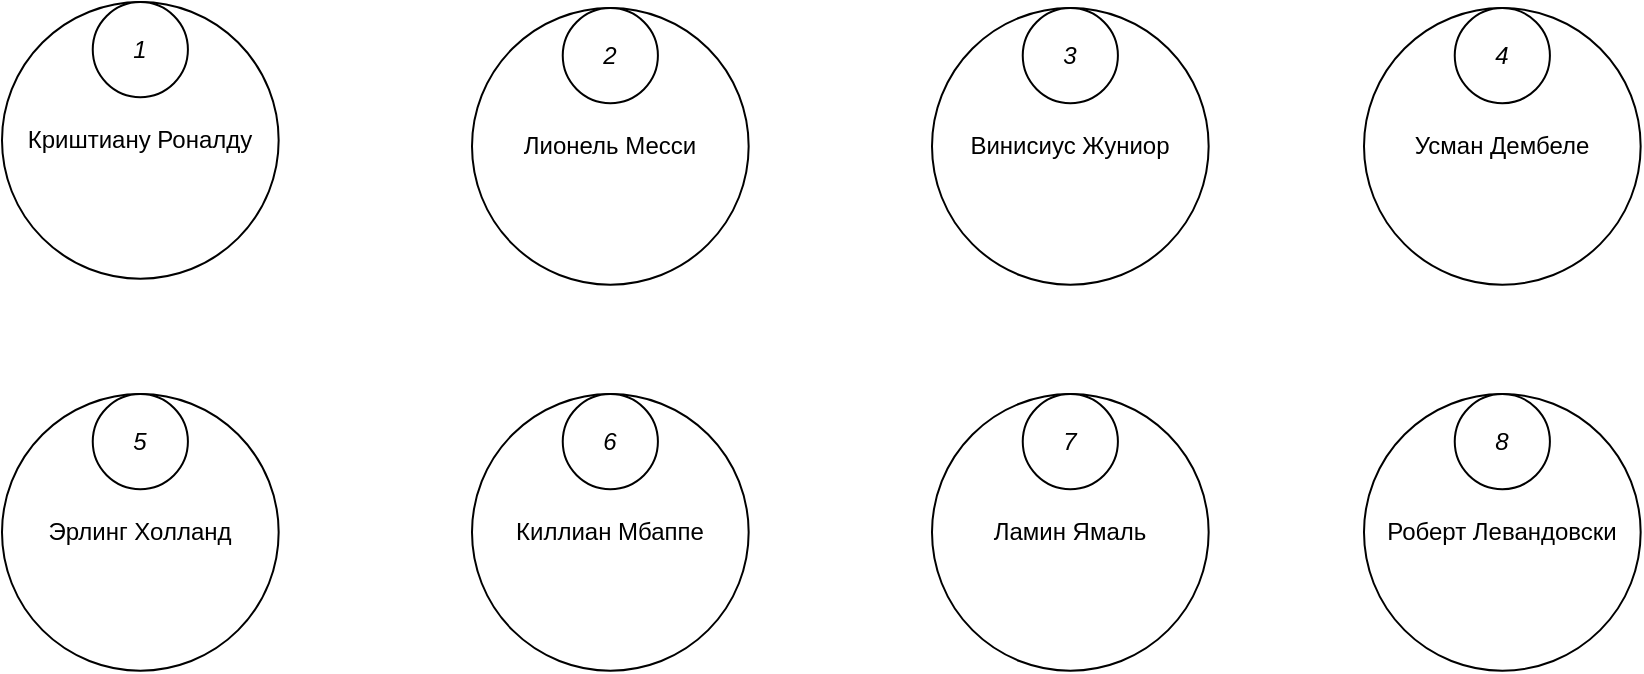 <mxfile version="27.0.3" pages="6">
  <diagram name="Футболисты" id="gBVNqIUHdj5_txFZEine">
    <mxGraphModel dx="3372" dy="1405" grid="0" gridSize="10" guides="1" tooltips="1" connect="1" arrows="1" fold="1" page="1" pageScale="1" pageWidth="1169" pageHeight="827" math="0" shadow="0">
      <root>
        <mxCell id="0" />
        <mxCell id="1" parent="0" />
        <mxCell id="74Hm5QQFJMyxaPRz9uZk-1" value="" style="group" vertex="1" connectable="0" parent="1">
          <mxGeometry x="-2170" y="-594" width="819.333" height="334.333" as="geometry" />
        </mxCell>
        <mxCell id="KvMLKxS_JvmS-SimWRF_-2" value="" style="group" vertex="1" connectable="0" parent="74Hm5QQFJMyxaPRz9uZk-1">
          <mxGeometry x="681" y="196" width="138.333" height="138.333" as="geometry" />
        </mxCell>
        <mxCell id="q8fffTiMZw_sXhJ5Bi_P-29" value="Роберт Левандовски" style="ellipse;whiteSpace=wrap;html=1;aspect=fixed;strokeWidth=1;container=0;" vertex="1" parent="KvMLKxS_JvmS-SimWRF_-2">
          <mxGeometry width="138.333" height="138.333" as="geometry" />
        </mxCell>
        <mxCell id="q8fffTiMZw_sXhJ5Bi_P-30" value="8" style="ellipse;whiteSpace=wrap;html=1;aspect=fixed;strokeWidth=1;fontStyle=2;container=0;" vertex="1" parent="KvMLKxS_JvmS-SimWRF_-2">
          <mxGeometry x="45.373" width="47.587" height="47.587" as="geometry" />
        </mxCell>
        <mxCell id="KvMLKxS_JvmS-SimWRF_-3" value="" style="group" vertex="1" connectable="0" parent="74Hm5QQFJMyxaPRz9uZk-1">
          <mxGeometry x="465" y="196" width="138.333" height="138.333" as="geometry" />
        </mxCell>
        <mxCell id="q8fffTiMZw_sXhJ5Bi_P-17" value="Ламин Ямаль&lt;span style=&quot;color: rgba(0, 0, 0, 0); font-family: monospace; font-size: 0px; text-align: start; text-wrap-mode: nowrap;&quot;&gt;%3CmxGraphModel%3E%3Croot%3E%3CmxCell%20id%3D%220%22%2F%3E%3CmxCell%20id%3D%221%22%20parent%3D%220%22%2F%3E%3CmxCell%20id%3D%222%22%20value%3D%22%22%20style%3D%22group%22%20vertex%3D%221%22%20connectable%3D%220%22%20parent%3D%221%22%3E%3CmxGeometry%20x%3D%22-2200%22%20y%3D%22-714%22%20width%3D%22152%22%20height%3D%22166%22%20as%3D%22geometry%22%2F%3E%3C%2FmxCell%3E%3CmxCell%20id%3D%223%22%20value%3D%22%22%20style%3D%22group%22%20vertex%3D%221%22%20connectable%3D%220%22%20parent%3D%222%22%3E%3CmxGeometry%20width%3D%22152%22%20height%3D%22138.333%22%20as%3D%22geometry%22%2F%3E%3C%2FmxCell%3E%3CmxCell%20id%3D%224%22%20value%3D%22%22%20style%3D%22ellipse%3BwhiteSpace%3Dwrap%3Bhtml%3D1%3Baspect%3Dfixed%3BstrokeWidth%3D1%3B%22%20vertex%3D%221%22%20parent%3D%223%22%3E%3CmxGeometry%20width%3D%22138.333%22%20height%3D%22138.333%22%20as%3D%22geometry%22%2F%3E%3C%2FmxCell%3E%3CmxCell%20id%3D%225%22%20value%3D%221%22%20style%3D%22ellipse%3BwhiteSpace%3Dwrap%3Bhtml%3D1%3Baspect%3Dfixed%3BstrokeWidth%3D1%3BfontStyle%3D2%22%20vertex%3D%221%22%20parent%3D%223%22%3E%3CmxGeometry%20x%3D%2245.373%22%20width%3D%2247.587%22%20height%3D%2247.587%22%20as%3D%22geometry%22%2F%3E%3C%2FmxCell%3E%3C%2Froot%3E%3C%2FmxGraphModel%3E&lt;/span&gt;&lt;span style=&quot;color: rgba(0, 0, 0, 0); font-family: monospace; font-size: 0px; text-align: start; text-wrap-mode: nowrap;&quot;&gt;%3CmxGraphModel%3E%3Croot%3E%3CmxCell%20id%3D%220%22%2F%3E%3CmxCell%20id%3D%221%22%20parent%3D%220%22%2F%3E%3CmxCell%20id%3D%222%22%20value%3D%22%22%20style%3D%22group%22%20vertex%3D%221%22%20connectable%3D%220%22%20parent%3D%221%22%3E%3CmxGeometry%20x%3D%22-2200%22%20y%3D%22-714%22%20width%3D%22152%22%20height%3D%22166%22%20as%3D%22geometry%22%2F%3E%3C%2FmxCell%3E%3CmxCell%20id%3D%223%22%20value%3D%22%22%20style%3D%22group%22%20vertex%3D%221%22%20connectable%3D%220%22%20parent%3D%222%22%3E%3CmxGeometry%20width%3D%22152%22%20height%3D%22138.333%22%20as%3D%22geometry%22%2F%3E%3C%2FmxCell%3E%3CmxCell%20id%3D%224%22%20value%3D%22%22%20style%3D%22ellipse%3BwhiteSpace%3Dwrap%3Bhtml%3D1%3Baspect%3Dfixed%3BstrokeWidth%3D1%3B%22%20vertex%3D%221%22%20parent%3D%223%22%3E%3CmxGeometry%20width%3D%22138.333%22%20height%3D%22138.333%22%20as%3D%22geometry%22%2F%3E%3C%2FmxCell%3E%3CmxCell%20id%3D%225%22%20value%3D%221%22%20style%3D%22ellipse%3BwhiteSpace%3Dwrap%3Bhtml%3D1%3Baspect%3Dfixed%3BstrokeWidth%3D1%3BfontStyle%3D2%22%20vertex%3D%221%22%20parent%3D%223%22%3E%3CmxGeometry%20x%3D%2245.373%22%20width%3D%2247.587%22%20height%3D%2247.587%22%20as%3D%22geometry%22%2F%3E%3C%2FmxCell%3E%3C%2Froot%3E%3C%2FmxGraphModel%3E&lt;/span&gt;" style="ellipse;whiteSpace=wrap;html=1;aspect=fixed;strokeWidth=1;container=0;" vertex="1" parent="KvMLKxS_JvmS-SimWRF_-3">
          <mxGeometry width="138.333" height="138.333" as="geometry" />
        </mxCell>
        <mxCell id="q8fffTiMZw_sXhJ5Bi_P-18" value="7" style="ellipse;whiteSpace=wrap;html=1;aspect=fixed;strokeWidth=1;fontStyle=2;container=0;" vertex="1" parent="KvMLKxS_JvmS-SimWRF_-3">
          <mxGeometry x="45.373" width="47.587" height="47.587" as="geometry" />
        </mxCell>
        <mxCell id="KvMLKxS_JvmS-SimWRF_-4" value="" style="group" vertex="1" connectable="0" parent="74Hm5QQFJMyxaPRz9uZk-1">
          <mxGeometry x="235" y="196" width="138.333" height="138.333" as="geometry" />
        </mxCell>
        <mxCell id="q8fffTiMZw_sXhJ5Bi_P-21" value="Киллиан Мбаппе" style="ellipse;whiteSpace=wrap;html=1;aspect=fixed;strokeWidth=1;container=0;" vertex="1" parent="KvMLKxS_JvmS-SimWRF_-4">
          <mxGeometry width="138.333" height="138.333" as="geometry" />
        </mxCell>
        <mxCell id="q8fffTiMZw_sXhJ5Bi_P-22" value="6" style="ellipse;whiteSpace=wrap;html=1;aspect=fixed;strokeWidth=1;fontStyle=2;container=0;" vertex="1" parent="KvMLKxS_JvmS-SimWRF_-4">
          <mxGeometry x="45.373" width="47.587" height="47.587" as="geometry" />
        </mxCell>
        <mxCell id="KvMLKxS_JvmS-SimWRF_-5" value="" style="group" vertex="1" connectable="0" parent="74Hm5QQFJMyxaPRz9uZk-1">
          <mxGeometry y="196" width="138.333" height="138.333" as="geometry" />
        </mxCell>
        <mxCell id="q8fffTiMZw_sXhJ5Bi_P-25" value="Эрлинг Холланд" style="ellipse;whiteSpace=wrap;html=1;aspect=fixed;strokeWidth=1;container=0;" vertex="1" parent="KvMLKxS_JvmS-SimWRF_-5">
          <mxGeometry width="138.333" height="138.333" as="geometry" />
        </mxCell>
        <mxCell id="q8fffTiMZw_sXhJ5Bi_P-26" value="5" style="ellipse;whiteSpace=wrap;html=1;aspect=fixed;strokeWidth=1;fontStyle=2;container=0;" vertex="1" parent="KvMLKxS_JvmS-SimWRF_-5">
          <mxGeometry x="45.373" width="47.587" height="47.587" as="geometry" />
        </mxCell>
        <mxCell id="KvMLKxS_JvmS-SimWRF_-6" value="" style="group" vertex="1" connectable="0" parent="74Hm5QQFJMyxaPRz9uZk-1">
          <mxGeometry width="138.333" height="138.333" as="geometry" />
        </mxCell>
        <mxCell id="q8fffTiMZw_sXhJ5Bi_P-1" value="Криштиану Роналду" style="ellipse;whiteSpace=wrap;html=1;aspect=fixed;strokeWidth=1;container=0;" vertex="1" parent="KvMLKxS_JvmS-SimWRF_-6">
          <mxGeometry width="138.333" height="138.333" as="geometry" />
        </mxCell>
        <mxCell id="q8fffTiMZw_sXhJ5Bi_P-2" value="1" style="ellipse;whiteSpace=wrap;html=1;aspect=fixed;strokeWidth=1;fontStyle=2;container=0;" vertex="1" parent="KvMLKxS_JvmS-SimWRF_-6">
          <mxGeometry x="45.373" width="47.587" height="47.587" as="geometry" />
        </mxCell>
        <mxCell id="KvMLKxS_JvmS-SimWRF_-7" value="" style="group" vertex="1" connectable="0" parent="74Hm5QQFJMyxaPRz9uZk-1">
          <mxGeometry x="235" y="3" width="138.333" height="138.333" as="geometry" />
        </mxCell>
        <mxCell id="q8fffTiMZw_sXhJ5Bi_P-9" value="Лионель Месси" style="ellipse;whiteSpace=wrap;html=1;aspect=fixed;strokeWidth=1;container=0;" vertex="1" parent="KvMLKxS_JvmS-SimWRF_-7">
          <mxGeometry width="138.333" height="138.333" as="geometry" />
        </mxCell>
        <mxCell id="q8fffTiMZw_sXhJ5Bi_P-10" value="2" style="ellipse;whiteSpace=wrap;html=1;aspect=fixed;strokeWidth=1;fontStyle=2;container=0;" vertex="1" parent="KvMLKxS_JvmS-SimWRF_-7">
          <mxGeometry x="45.373" width="47.587" height="47.587" as="geometry" />
        </mxCell>
        <mxCell id="KvMLKxS_JvmS-SimWRF_-8" value="" style="group" vertex="1" connectable="0" parent="74Hm5QQFJMyxaPRz9uZk-1">
          <mxGeometry x="465" y="3" width="138.333" height="138.333" as="geometry" />
        </mxCell>
        <mxCell id="q8fffTiMZw_sXhJ5Bi_P-13" value="Винисиус Жуниор" style="ellipse;whiteSpace=wrap;html=1;aspect=fixed;strokeWidth=1;container=0;" vertex="1" parent="KvMLKxS_JvmS-SimWRF_-8">
          <mxGeometry width="138.333" height="138.333" as="geometry" />
        </mxCell>
        <mxCell id="q8fffTiMZw_sXhJ5Bi_P-14" value="3" style="ellipse;whiteSpace=wrap;html=1;aspect=fixed;strokeWidth=1;fontStyle=2;container=0;" vertex="1" parent="KvMLKxS_JvmS-SimWRF_-8">
          <mxGeometry x="45.373" width="47.587" height="47.587" as="geometry" />
        </mxCell>
        <mxCell id="KvMLKxS_JvmS-SimWRF_-9" value="" style="group" vertex="1" connectable="0" parent="74Hm5QQFJMyxaPRz9uZk-1">
          <mxGeometry x="681" y="3" width="138.333" height="138.333" as="geometry" />
        </mxCell>
        <mxCell id="q8fffTiMZw_sXhJ5Bi_P-33" value="Усман Дембеле" style="ellipse;whiteSpace=wrap;html=1;aspect=fixed;strokeWidth=1;container=0;" vertex="1" parent="KvMLKxS_JvmS-SimWRF_-9">
          <mxGeometry width="138.333" height="138.333" as="geometry" />
        </mxCell>
        <mxCell id="q8fffTiMZw_sXhJ5Bi_P-34" value="4" style="ellipse;whiteSpace=wrap;html=1;aspect=fixed;strokeWidth=1;fontStyle=2;container=0;" vertex="1" parent="KvMLKxS_JvmS-SimWRF_-9">
          <mxGeometry x="45.373" width="47.587" height="47.587" as="geometry" />
        </mxCell>
      </root>
    </mxGraphModel>
  </diagram>
  <diagram id="IOkjVLUl9JE99vx8ipDd" name="Тренера">
    <mxGraphModel dx="1477" dy="826" grid="0" gridSize="10" guides="1" tooltips="1" connect="1" arrows="1" fold="1" page="1" pageScale="1" pageWidth="1169" pageHeight="827" math="0" shadow="0">
      <root>
        <mxCell id="0" />
        <mxCell id="1" parent="0" />
        <mxCell id="u9JTUFaRpYh7Avo3Lgpu-1" value="" style="group" vertex="1" connectable="0" parent="1">
          <mxGeometry x="250" y="450" width="170" height="118" as="geometry" />
        </mxCell>
        <mxCell id="pIa7zAzq9lWyv_SEWE-G-5" value="Жозе Мауринью" style="rounded=0;whiteSpace=wrap;html=1;container=0;" vertex="1" parent="u9JTUFaRpYh7Avo3Lgpu-1">
          <mxGeometry width="170.0" height="118" as="geometry" />
        </mxCell>
        <mxCell id="pIa7zAzq9lWyv_SEWE-G-6" value="4" style="rhombus;whiteSpace=wrap;html=1;container=0;" vertex="1" parent="u9JTUFaRpYh7Avo3Lgpu-1">
          <mxGeometry x="64.394" width="41.727" height="44.528" as="geometry" />
        </mxCell>
        <mxCell id="u9JTUFaRpYh7Avo3Lgpu-2" value="" style="group" vertex="1" connectable="0" parent="1">
          <mxGeometry x="250" y="258" width="170" height="118" as="geometry" />
        </mxCell>
        <mxCell id="ZprYFfnJzgqXtHVbzFCa-1" value="Пеп Гвардиола" style="rounded=0;whiteSpace=wrap;html=1;container=0;" vertex="1" parent="u9JTUFaRpYh7Avo3Lgpu-2">
          <mxGeometry width="170.0" height="118" as="geometry" />
        </mxCell>
        <mxCell id="ZprYFfnJzgqXtHVbzFCa-2" value="1" style="rhombus;whiteSpace=wrap;html=1;container=0;" vertex="1" parent="u9JTUFaRpYh7Avo3Lgpu-2">
          <mxGeometry x="64.394" width="41.727" height="44.528" as="geometry" />
        </mxCell>
        <mxCell id="u9JTUFaRpYh7Avo3Lgpu-3" value="" style="group" vertex="1" connectable="0" parent="1">
          <mxGeometry x="492" y="258" width="170" height="118" as="geometry" />
        </mxCell>
        <mxCell id="pIa7zAzq9lWyv_SEWE-G-2" value="Юрген Клопп" style="rounded=0;whiteSpace=wrap;html=1;container=0;" vertex="1" parent="u9JTUFaRpYh7Avo3Lgpu-3">
          <mxGeometry width="170.0" height="118" as="geometry" />
        </mxCell>
        <mxCell id="pIa7zAzq9lWyv_SEWE-G-3" value="2" style="rhombus;whiteSpace=wrap;html=1;container=0;" vertex="1" parent="u9JTUFaRpYh7Avo3Lgpu-3">
          <mxGeometry x="64.394" width="41.727" height="44.528" as="geometry" />
        </mxCell>
        <mxCell id="u9JTUFaRpYh7Avo3Lgpu-4" value="" style="group" vertex="1" connectable="0" parent="1">
          <mxGeometry x="748" y="258" width="170" height="118" as="geometry" />
        </mxCell>
        <mxCell id="pIa7zAzq9lWyv_SEWE-G-8" value="Луис Энрике" style="rounded=0;whiteSpace=wrap;html=1;container=0;" vertex="1" parent="u9JTUFaRpYh7Avo3Lgpu-4">
          <mxGeometry width="170.0" height="118" as="geometry" />
        </mxCell>
        <mxCell id="pIa7zAzq9lWyv_SEWE-G-9" value="3" style="rhombus;whiteSpace=wrap;html=1;container=0;" vertex="1" parent="u9JTUFaRpYh7Avo3Lgpu-4">
          <mxGeometry x="64.394" width="41.727" height="44.528" as="geometry" />
        </mxCell>
        <mxCell id="u9JTUFaRpYh7Avo3Lgpu-5" value="" style="group" vertex="1" connectable="0" parent="1">
          <mxGeometry x="748" y="450" width="170" height="118" as="geometry" />
        </mxCell>
        <mxCell id="zWnCtNY7LPqH0pMbTiFN-5" value="Ханси Флик" style="rounded=0;whiteSpace=wrap;html=1;container=0;" vertex="1" parent="u9JTUFaRpYh7Avo3Lgpu-5">
          <mxGeometry width="170.0" height="118" as="geometry" />
        </mxCell>
        <mxCell id="zWnCtNY7LPqH0pMbTiFN-6" value="6" style="rhombus;whiteSpace=wrap;html=1;container=0;" vertex="1" parent="u9JTUFaRpYh7Avo3Lgpu-5">
          <mxGeometry x="64.39" width="41.73" height="45" as="geometry" />
        </mxCell>
        <mxCell id="u9JTUFaRpYh7Avo3Lgpu-6" value="" style="group" vertex="1" connectable="0" parent="1">
          <mxGeometry x="492" y="450" width="170" height="118" as="geometry" />
        </mxCell>
        <mxCell id="zWnCtNY7LPqH0pMbTiFN-2" value="Карло Анчелотти" style="rounded=0;whiteSpace=wrap;html=1;container=0;" vertex="1" parent="u9JTUFaRpYh7Avo3Lgpu-6">
          <mxGeometry width="170.0" height="118" as="geometry" />
        </mxCell>
        <mxCell id="zWnCtNY7LPqH0pMbTiFN-3" value="5" style="rhombus;whiteSpace=wrap;html=1;container=0;" vertex="1" parent="u9JTUFaRpYh7Avo3Lgpu-6">
          <mxGeometry x="64.394" width="41.727" height="44.528" as="geometry" />
        </mxCell>
      </root>
    </mxGraphModel>
  </diagram>
  <diagram id="FitWLZutrqH8KqDaDalJ" name="Трофеи">
    <mxGraphModel grid="0" page="1" gridSize="10" guides="1" tooltips="1" connect="1" arrows="1" fold="1" pageScale="1" pageWidth="1169" pageHeight="827" math="0" shadow="0">
      <root>
        <mxCell id="0" />
        <mxCell id="1" parent="0" />
        <mxCell id="Hh0HN6dAL6hbGTWE976_-17" value="" style="group" vertex="1" connectable="0" parent="1">
          <mxGeometry x="651" y="445" width="176" height="124" as="geometry" />
        </mxCell>
        <mxCell id="Hh0HN6dAL6hbGTWE976_-8" value="Чемпионат мира" style="shape=hexagon;perimeter=hexagonPerimeter2;whiteSpace=wrap;html=1;fixedSize=1;container=0;" vertex="1" parent="Hh0HN6dAL6hbGTWE976_-17">
          <mxGeometry width="176" height="124" as="geometry" />
        </mxCell>
        <mxCell id="Hh0HN6dAL6hbGTWE976_-9" value="4" style="rounded=0;whiteSpace=wrap;html=1;container=0;" vertex="1" parent="Hh0HN6dAL6hbGTWE976_-17">
          <mxGeometry x="66.278" width="43.443" height="40.943" as="geometry" />
        </mxCell>
        <mxCell id="Hh0HN6dAL6hbGTWE976_-18" value="" style="group" vertex="1" connectable="0" parent="1">
          <mxGeometry x="343" y="445" width="176" height="124" as="geometry" />
        </mxCell>
        <mxCell id="Hh0HN6dAL6hbGTWE976_-5" value="Премия Пушкаша" style="shape=hexagon;perimeter=hexagonPerimeter2;whiteSpace=wrap;html=1;fixedSize=1;container=0;" vertex="1" parent="Hh0HN6dAL6hbGTWE976_-18">
          <mxGeometry width="176" height="124" as="geometry" />
        </mxCell>
        <mxCell id="Hh0HN6dAL6hbGTWE976_-6" value="3" style="rounded=0;whiteSpace=wrap;html=1;container=0;" vertex="1" parent="Hh0HN6dAL6hbGTWE976_-18">
          <mxGeometry x="66.278" width="43.443" height="40.943" as="geometry" />
        </mxCell>
        <mxCell id="Hh0HN6dAL6hbGTWE976_-19" value="" style="group" vertex="1" connectable="0" parent="1">
          <mxGeometry x="343" y="259" width="176" height="124" as="geometry" />
        </mxCell>
        <mxCell id="IOTYCN07Ho5J6IfoyBiK-1" value="Лига Чемпионов" style="shape=hexagon;perimeter=hexagonPerimeter2;whiteSpace=wrap;html=1;fixedSize=1;container=0;" vertex="1" parent="Hh0HN6dAL6hbGTWE976_-19">
          <mxGeometry width="176" height="124" as="geometry" />
        </mxCell>
        <mxCell id="IOTYCN07Ho5J6IfoyBiK-2" value="1" style="rounded=0;whiteSpace=wrap;html=1;container=0;" vertex="1" parent="Hh0HN6dAL6hbGTWE976_-19">
          <mxGeometry x="66.278" width="43.443" height="40.943" as="geometry" />
        </mxCell>
        <mxCell id="Hh0HN6dAL6hbGTWE976_-20" value="" style="group" vertex="1" connectable="0" parent="1">
          <mxGeometry x="651" y="259" width="176" height="124" as="geometry" />
        </mxCell>
        <mxCell id="Hh0HN6dAL6hbGTWE976_-2" value="Золотой мяч" style="shape=hexagon;perimeter=hexagonPerimeter2;whiteSpace=wrap;html=1;fixedSize=1;container=0;" vertex="1" parent="Hh0HN6dAL6hbGTWE976_-20">
          <mxGeometry width="176" height="124" as="geometry" />
        </mxCell>
        <mxCell id="Hh0HN6dAL6hbGTWE976_-3" value="2" style="rounded=0;whiteSpace=wrap;html=1;container=0;" vertex="1" parent="Hh0HN6dAL6hbGTWE976_-20">
          <mxGeometry x="66.278" width="43.443" height="40.943" as="geometry" />
        </mxCell>
      </root>
    </mxGraphModel>
  </diagram>
  <diagram id="EpMl02gfQ_RsHyAuipaY" name="Тренеровал">
    <mxGraphModel dx="1379" dy="771" grid="0" gridSize="10" guides="1" tooltips="1" connect="1" arrows="1" fold="1" page="1" pageScale="1" pageWidth="1169" pageHeight="827" math="0" shadow="0">
      <root>
        <mxCell id="0" />
        <mxCell id="1" parent="0" />
        <mxCell id="Nm4vsz4XUq7de8l1zB43-1" value="" style="group" parent="1" vertex="1" connectable="0">
          <mxGeometry x="42" y="675" width="170" height="118" as="geometry" />
        </mxCell>
        <mxCell id="Nm4vsz4XUq7de8l1zB43-2" value="Жозе Мауринью" style="rounded=0;whiteSpace=wrap;html=1;container=0;" parent="Nm4vsz4XUq7de8l1zB43-1" vertex="1">
          <mxGeometry width="170.0" height="118" as="geometry" />
        </mxCell>
        <mxCell id="Nm4vsz4XUq7de8l1zB43-3" value="4" style="rhombus;whiteSpace=wrap;html=1;container=0;" parent="Nm4vsz4XUq7de8l1zB43-1" vertex="1">
          <mxGeometry x="64.394" width="41.727" height="44.528" as="geometry" />
        </mxCell>
        <mxCell id="Nm4vsz4XUq7de8l1zB43-4" value="" style="group" parent="1" vertex="1" connectable="0">
          <mxGeometry x="42" y="45" width="170" height="118" as="geometry" />
        </mxCell>
        <mxCell id="Nm4vsz4XUq7de8l1zB43-5" value="Пеп Гвардиола" style="rounded=0;whiteSpace=wrap;html=1;container=0;" parent="Nm4vsz4XUq7de8l1zB43-4" vertex="1">
          <mxGeometry width="170.0" height="118" as="geometry" />
        </mxCell>
        <mxCell id="Nm4vsz4XUq7de8l1zB43-6" value="1" style="rhombus;whiteSpace=wrap;html=1;container=0;" parent="Nm4vsz4XUq7de8l1zB43-4" vertex="1">
          <mxGeometry x="64.394" width="41.727" height="44.528" as="geometry" />
        </mxCell>
        <mxCell id="Nm4vsz4XUq7de8l1zB43-7" value="" style="group" parent="1" vertex="1" connectable="0">
          <mxGeometry x="499" y="45" width="170" height="118" as="geometry" />
        </mxCell>
        <mxCell id="Nm4vsz4XUq7de8l1zB43-8" value="Юрген Клопп" style="rounded=0;whiteSpace=wrap;html=1;container=0;" parent="Nm4vsz4XUq7de8l1zB43-7" vertex="1">
          <mxGeometry width="170.0" height="118" as="geometry" />
        </mxCell>
        <mxCell id="Nm4vsz4XUq7de8l1zB43-9" value="2" style="rhombus;whiteSpace=wrap;html=1;container=0;" parent="Nm4vsz4XUq7de8l1zB43-7" vertex="1">
          <mxGeometry x="64.394" width="41.727" height="44.528" as="geometry" />
        </mxCell>
        <mxCell id="Nm4vsz4XUq7de8l1zB43-10" value="" style="group" parent="1" vertex="1" connectable="0">
          <mxGeometry x="955" y="45" width="170" height="118" as="geometry" />
        </mxCell>
        <mxCell id="Nm4vsz4XUq7de8l1zB43-11" value="Луис Энрике" style="rounded=0;whiteSpace=wrap;html=1;container=0;" parent="Nm4vsz4XUq7de8l1zB43-10" vertex="1">
          <mxGeometry width="170.0" height="118" as="geometry" />
        </mxCell>
        <mxCell id="Nm4vsz4XUq7de8l1zB43-12" value="3" style="rhombus;whiteSpace=wrap;html=1;container=0;" parent="Nm4vsz4XUq7de8l1zB43-10" vertex="1">
          <mxGeometry x="64.394" width="41.727" height="44.528" as="geometry" />
        </mxCell>
        <mxCell id="Nm4vsz4XUq7de8l1zB43-13" value="" style="group" parent="1" vertex="1" connectable="0">
          <mxGeometry x="955" y="675" width="170" height="118" as="geometry" />
        </mxCell>
        <mxCell id="Nm4vsz4XUq7de8l1zB43-14" value="Ханси Флик" style="rounded=0;whiteSpace=wrap;html=1;container=0;" parent="Nm4vsz4XUq7de8l1zB43-13" vertex="1">
          <mxGeometry width="170.0" height="118" as="geometry" />
        </mxCell>
        <mxCell id="Nm4vsz4XUq7de8l1zB43-15" value="6" style="rhombus;whiteSpace=wrap;html=1;container=0;" parent="Nm4vsz4XUq7de8l1zB43-13" vertex="1">
          <mxGeometry x="64.39" width="41.73" height="45" as="geometry" />
        </mxCell>
        <mxCell id="Nm4vsz4XUq7de8l1zB43-16" value="" style="group" parent="1" vertex="1" connectable="0">
          <mxGeometry x="499" y="675" width="170" height="118" as="geometry" />
        </mxCell>
        <mxCell id="Nm4vsz4XUq7de8l1zB43-17" value="Карло Анчелотти" style="rounded=0;whiteSpace=wrap;html=1;container=0;" parent="Nm4vsz4XUq7de8l1zB43-16" vertex="1">
          <mxGeometry width="170.0" height="118" as="geometry" />
        </mxCell>
        <mxCell id="Nm4vsz4XUq7de8l1zB43-18" value="5" style="rhombus;whiteSpace=wrap;html=1;container=0;" parent="Nm4vsz4XUq7de8l1zB43-16" vertex="1">
          <mxGeometry x="64.394" width="41.727" height="44.528" as="geometry" />
        </mxCell>
        <mxCell id="FSOkIrKfbBsNa1aIX5-i-39" value="" style="group" parent="1" vertex="1" connectable="0">
          <mxGeometry x="98.04" y="258" width="113.965" height="117.921" as="geometry" />
        </mxCell>
        <mxCell id="FSOkIrKfbBsNa1aIX5-i-40" value="Криштиану Роналду" style="ellipse;whiteSpace=wrap;html=1;aspect=fixed;strokeWidth=1;container=0;" parent="FSOkIrKfbBsNa1aIX5-i-39" vertex="1">
          <mxGeometry width="112.276" height="112.276" as="geometry" />
        </mxCell>
        <mxCell id="FSOkIrKfbBsNa1aIX5-i-41" value="1" style="ellipse;whiteSpace=wrap;html=1;aspect=fixed;strokeWidth=1;fontStyle=2;container=0;" parent="FSOkIrKfbBsNa1aIX5-i-39" vertex="1">
          <mxGeometry x="37.38" width="38.623" height="38.623" as="geometry" />
        </mxCell>
        <mxCell id="FSOkIrKfbBsNa1aIX5-i-36" value="" style="group" parent="1" vertex="1" connectable="0">
          <mxGeometry x="98.04" y="456.999" width="113.965" height="117.921" as="geometry" />
        </mxCell>
        <mxCell id="FSOkIrKfbBsNa1aIX5-i-37" value="Эрлинг Холланд" style="ellipse;whiteSpace=wrap;html=1;aspect=fixed;strokeWidth=1;container=0;" parent="FSOkIrKfbBsNa1aIX5-i-36" vertex="1">
          <mxGeometry width="112.276" height="112.276" as="geometry" />
        </mxCell>
        <mxCell id="FSOkIrKfbBsNa1aIX5-i-38" value="5" style="ellipse;whiteSpace=wrap;html=1;aspect=fixed;strokeWidth=1;fontStyle=2;container=0;" parent="FSOkIrKfbBsNa1aIX5-i-36" vertex="1">
          <mxGeometry x="37.38" width="38.623" height="38.623" as="geometry" />
        </mxCell>
        <mxCell id="FSOkIrKfbBsNa1aIX5-i-33" value="" style="group" parent="1" vertex="1" connectable="0">
          <mxGeometry x="385.033" y="456.999" width="113.965" height="117.921" as="geometry" />
        </mxCell>
        <mxCell id="FSOkIrKfbBsNa1aIX5-i-34" value="Киллиан Мбаппе" style="ellipse;whiteSpace=wrap;html=1;aspect=fixed;strokeWidth=1;container=0;" parent="FSOkIrKfbBsNa1aIX5-i-33" vertex="1">
          <mxGeometry width="112.276" height="112.276" as="geometry" />
        </mxCell>
        <mxCell id="FSOkIrKfbBsNa1aIX5-i-35" value="6" style="ellipse;whiteSpace=wrap;html=1;aspect=fixed;strokeWidth=1;fontStyle=2;container=0;" parent="FSOkIrKfbBsNa1aIX5-i-33" vertex="1">
          <mxGeometry x="37.38" width="38.623" height="38.623" as="geometry" />
        </mxCell>
        <mxCell id="FSOkIrKfbBsNa1aIX5-i-27" value="" style="group" parent="1" vertex="1" connectable="0">
          <mxGeometry x="954.995" y="456.999" width="113.965" height="117.921" as="geometry" />
        </mxCell>
        <mxCell id="FSOkIrKfbBsNa1aIX5-i-28" value="Роберт Левандовски" style="ellipse;whiteSpace=wrap;html=1;aspect=fixed;strokeWidth=1;container=0;" parent="FSOkIrKfbBsNa1aIX5-i-27" vertex="1">
          <mxGeometry width="112.276" height="112.276" as="geometry" />
        </mxCell>
        <mxCell id="FSOkIrKfbBsNa1aIX5-i-29" value="8" style="ellipse;whiteSpace=wrap;html=1;aspect=fixed;strokeWidth=1;fontStyle=2;container=0;" parent="FSOkIrKfbBsNa1aIX5-i-27" vertex="1">
          <mxGeometry x="37.38" width="38.623" height="38.623" as="geometry" />
        </mxCell>
        <mxCell id="FSOkIrKfbBsNa1aIX5-i-30" value="" style="group" parent="1" vertex="1" connectable="0">
          <mxGeometry x="668.996" y="456.999" width="113.965" height="117.921" as="geometry" />
        </mxCell>
        <mxCell id="FSOkIrKfbBsNa1aIX5-i-31" value="Ламин Ямаль&lt;span style=&quot;color: rgba(0, 0, 0, 0); font-family: monospace; font-size: 0px; text-align: start; text-wrap-mode: nowrap;&quot;&gt;%3CmxGraphModel%3E%3Croot%3E%3CmxCell%20id%3D%220%22%2F%3E%3CmxCell%20id%3D%221%22%20parent%3D%220%22%2F%3E%3CmxCell%20id%3D%222%22%20value%3D%22%22%20style%3D%22group%22%20vertex%3D%221%22%20connectable%3D%220%22%20parent%3D%221%22%3E%3CmxGeometry%20x%3D%22-2200%22%20y%3D%22-714%22%20width%3D%22152%22%20height%3D%22166%22%20as%3D%22geometry%22%2F%3E%3C%2FmxCell%3E%3CmxCell%20id%3D%223%22%20value%3D%22%22%20style%3D%22group%22%20vertex%3D%221%22%20connectable%3D%220%22%20parent%3D%222%22%3E%3CmxGeometry%20width%3D%22152%22%20height%3D%22138.333%22%20as%3D%22geometry%22%2F%3E%3C%2FmxCell%3E%3CmxCell%20id%3D%224%22%20value%3D%22%22%20style%3D%22ellipse%3BwhiteSpace%3Dwrap%3Bhtml%3D1%3Baspect%3Dfixed%3BstrokeWidth%3D1%3B%22%20vertex%3D%221%22%20parent%3D%223%22%3E%3CmxGeometry%20width%3D%22138.333%22%20height%3D%22138.333%22%20as%3D%22geometry%22%2F%3E%3C%2FmxCell%3E%3CmxCell%20id%3D%225%22%20value%3D%221%22%20style%3D%22ellipse%3BwhiteSpace%3Dwrap%3Bhtml%3D1%3Baspect%3Dfixed%3BstrokeWidth%3D1%3BfontStyle%3D2%22%20vertex%3D%221%22%20parent%3D%223%22%3E%3CmxGeometry%20x%3D%2245.373%22%20width%3D%2247.587%22%20height%3D%2247.587%22%20as%3D%22geometry%22%2F%3E%3C%2FmxCell%3E%3C%2Froot%3E%3C%2FmxGraphModel%3E&lt;/span&gt;&lt;span style=&quot;color: rgba(0, 0, 0, 0); font-family: monospace; font-size: 0px; text-align: start; text-wrap-mode: nowrap;&quot;&gt;%3CmxGraphModel%3E%3Croot%3E%3CmxCell%20id%3D%220%22%2F%3E%3CmxCell%20id%3D%221%22%20parent%3D%220%22%2F%3E%3CmxCell%20id%3D%222%22%20value%3D%22%22%20style%3D%22group%22%20vertex%3D%221%22%20connectable%3D%220%22%20parent%3D%221%22%3E%3CmxGeometry%20x%3D%22-2200%22%20y%3D%22-714%22%20width%3D%22152%22%20height%3D%22166%22%20as%3D%22geometry%22%2F%3E%3C%2FmxCell%3E%3CmxCell%20id%3D%223%22%20value%3D%22%22%20style%3D%22group%22%20vertex%3D%221%22%20connectable%3D%220%22%20parent%3D%222%22%3E%3CmxGeometry%20width%3D%22152%22%20height%3D%22138.333%22%20as%3D%22geometry%22%2F%3E%3C%2FmxCell%3E%3CmxCell%20id%3D%224%22%20value%3D%22%22%20style%3D%22ellipse%3BwhiteSpace%3Dwrap%3Bhtml%3D1%3Baspect%3Dfixed%3BstrokeWidth%3D1%3B%22%20vertex%3D%221%22%20parent%3D%223%22%3E%3CmxGeometry%20width%3D%22138.333%22%20height%3D%22138.333%22%20as%3D%22geometry%22%2F%3E%3C%2FmxCell%3E%3CmxCell%20id%3D%225%22%20value%3D%221%22%20style%3D%22ellipse%3BwhiteSpace%3Dwrap%3Bhtml%3D1%3Baspect%3Dfixed%3BstrokeWidth%3D1%3BfontStyle%3D2%22%20vertex%3D%221%22%20parent%3D%223%22%3E%3CmxGeometry%20x%3D%2245.373%22%20width%3D%2247.587%22%20height%3D%2247.587%22%20as%3D%22geometry%22%2F%3E%3C%2FmxCell%3E%3C%2Froot%3E%3C%2FmxGraphModel%3E&lt;/span&gt;" style="ellipse;whiteSpace=wrap;html=1;aspect=fixed;strokeWidth=1;container=0;" parent="FSOkIrKfbBsNa1aIX5-i-30" vertex="1">
          <mxGeometry width="112.276" height="112.276" as="geometry" />
        </mxCell>
        <mxCell id="FSOkIrKfbBsNa1aIX5-i-32" value="7" style="ellipse;whiteSpace=wrap;html=1;aspect=fixed;strokeWidth=1;fontStyle=2;container=0;" parent="FSOkIrKfbBsNa1aIX5-i-30" vertex="1">
          <mxGeometry x="37.38" width="38.623" height="38.623" as="geometry" />
        </mxCell>
        <mxCell id="FSOkIrKfbBsNa1aIX5-i-48" value="" style="group" parent="1" vertex="1" connectable="0">
          <mxGeometry x="954.995" y="257.997" width="113.965" height="117.921" as="geometry" />
        </mxCell>
        <mxCell id="FSOkIrKfbBsNa1aIX5-i-49" value="Усман Дембеле" style="ellipse;whiteSpace=wrap;html=1;aspect=fixed;strokeWidth=1;container=0;" parent="FSOkIrKfbBsNa1aIX5-i-48" vertex="1">
          <mxGeometry width="112.276" height="112.276" as="geometry" />
        </mxCell>
        <mxCell id="FSOkIrKfbBsNa1aIX5-i-50" value="4" style="ellipse;whiteSpace=wrap;html=1;aspect=fixed;strokeWidth=1;fontStyle=2;container=0;" parent="FSOkIrKfbBsNa1aIX5-i-48" vertex="1">
          <mxGeometry x="37.38" width="38.623" height="38.623" as="geometry" />
        </mxCell>
        <mxCell id="FSOkIrKfbBsNa1aIX5-i-45" value="" style="group" parent="1" vertex="1" connectable="0">
          <mxGeometry x="668.996" y="257.997" width="113.965" height="117.921" as="geometry" />
        </mxCell>
        <mxCell id="FSOkIrKfbBsNa1aIX5-i-46" value="Винисиус Жуниор" style="ellipse;whiteSpace=wrap;html=1;aspect=fixed;strokeWidth=1;container=0;" parent="FSOkIrKfbBsNa1aIX5-i-45" vertex="1">
          <mxGeometry width="112.276" height="112.276" as="geometry" />
        </mxCell>
        <mxCell id="FSOkIrKfbBsNa1aIX5-i-47" value="3" style="ellipse;whiteSpace=wrap;html=1;aspect=fixed;strokeWidth=1;fontStyle=2;container=0;" parent="FSOkIrKfbBsNa1aIX5-i-45" vertex="1">
          <mxGeometry x="37.38" width="38.623" height="38.623" as="geometry" />
        </mxCell>
        <mxCell id="FSOkIrKfbBsNa1aIX5-i-52" style="edgeStyle=orthogonalEdgeStyle;rounded=0;orthogonalLoop=1;jettySize=auto;html=1;exitX=0.75;exitY=0;exitDx=0;exitDy=0;jumpStyle=none;entryX=0.963;entryY=0.589;entryDx=0;entryDy=0;entryPerimeter=0;flowAnimation=0;" parent="1" source="Nm4vsz4XUq7de8l1zB43-2" target="FSOkIrKfbBsNa1aIX5-i-40" edge="1">
          <mxGeometry relative="1" as="geometry">
            <mxPoint x="249" y="451" as="targetPoint" />
            <Array as="points">
              <mxPoint x="169" y="589" />
              <mxPoint x="257" y="589" />
              <mxPoint x="257" y="324" />
            </Array>
          </mxGeometry>
        </mxCell>
        <mxCell id="FSOkIrKfbBsNa1aIX5-i-42" value="" style="group" parent="1" vertex="1" connectable="0">
          <mxGeometry x="385.033" y="257.997" width="113.965" height="117.921" as="geometry" />
        </mxCell>
        <mxCell id="FSOkIrKfbBsNa1aIX5-i-43" value="Лионель Месси" style="ellipse;whiteSpace=wrap;html=1;aspect=fixed;strokeWidth=1;container=0;" parent="FSOkIrKfbBsNa1aIX5-i-42" vertex="1">
          <mxGeometry width="112.276" height="112.276" as="geometry" />
        </mxCell>
        <mxCell id="FSOkIrKfbBsNa1aIX5-i-44" value="2" style="ellipse;whiteSpace=wrap;html=1;aspect=fixed;strokeWidth=1;fontStyle=2;container=0;" parent="FSOkIrKfbBsNa1aIX5-i-42" vertex="1">
          <mxGeometry x="37.38" width="38.623" height="38.623" as="geometry" />
        </mxCell>
        <mxCell id="8L9JqZ8X4HNFipyzJMg5-1" style="edgeStyle=orthogonalEdgeStyle;shape=connector;rounded=0;jumpStyle=none;orthogonalLoop=1;jettySize=auto;html=1;exitX=0.75;exitY=1;exitDx=0;exitDy=0;entryX=0;entryY=0.5;entryDx=0;entryDy=0;strokeColor=default;align=center;verticalAlign=middle;fontFamily=Helvetica;fontSize=11;fontColor=default;labelBackgroundColor=default;endArrow=classic;flowAnimation=0;" parent="1" source="Nm4vsz4XUq7de8l1zB43-8" target="FSOkIrKfbBsNa1aIX5-i-28" edge="1">
          <mxGeometry relative="1" as="geometry">
            <Array as="points">
              <mxPoint x="627" y="435" />
              <mxPoint x="921" y="435" />
              <mxPoint x="921" y="513" />
            </Array>
          </mxGeometry>
        </mxCell>
        <mxCell id="8L9JqZ8X4HNFipyzJMg5-2" style="edgeStyle=orthogonalEdgeStyle;shape=connector;rounded=0;jumpStyle=none;orthogonalLoop=1;jettySize=auto;html=1;exitX=0.75;exitY=1;exitDx=0;exitDy=0;entryX=0.5;entryY=0;entryDx=0;entryDy=0;strokeColor=default;align=center;verticalAlign=middle;fontFamily=Helvetica;fontSize=11;fontColor=default;labelBackgroundColor=default;endArrow=classic;flowAnimation=0;" parent="1" source="Nm4vsz4XUq7de8l1zB43-5" target="FSOkIrKfbBsNa1aIX5-i-43" edge="1">
          <mxGeometry relative="1" as="geometry" />
        </mxCell>
        <mxCell id="8L9JqZ8X4HNFipyzJMg5-3" style="edgeStyle=orthogonalEdgeStyle;shape=connector;rounded=0;jumpStyle=none;orthogonalLoop=1;jettySize=auto;html=1;exitX=0.25;exitY=1;exitDx=0;exitDy=0;entryX=0;entryY=0.5;entryDx=0;entryDy=0;strokeColor=default;align=center;verticalAlign=middle;fontFamily=Helvetica;fontSize=11;fontColor=default;labelBackgroundColor=default;endArrow=classic;flowAnimation=0;" parent="1" source="Nm4vsz4XUq7de8l1zB43-5" target="FSOkIrKfbBsNa1aIX5-i-37" edge="1">
          <mxGeometry relative="1" as="geometry">
            <Array as="points">
              <mxPoint x="78" y="163" />
              <mxPoint x="78" y="513" />
            </Array>
          </mxGeometry>
        </mxCell>
        <mxCell id="8L9JqZ8X4HNFipyzJMg5-4" style="edgeStyle=orthogonalEdgeStyle;shape=connector;rounded=0;jumpStyle=none;orthogonalLoop=1;jettySize=auto;html=1;exitX=0;exitY=0.25;exitDx=0;exitDy=0;entryX=0.5;entryY=1;entryDx=0;entryDy=0;strokeColor=default;align=center;verticalAlign=middle;fontFamily=Helvetica;fontSize=11;fontColor=default;labelBackgroundColor=default;endArrow=classic;flowAnimation=0;" parent="1" source="Nm4vsz4XUq7de8l1zB43-17" target="FSOkIrKfbBsNa1aIX5-i-34" edge="1">
          <mxGeometry relative="1" as="geometry" />
        </mxCell>
        <mxCell id="8L9JqZ8X4HNFipyzJMg5-5" style="edgeStyle=orthogonalEdgeStyle;shape=connector;rounded=0;jumpStyle=sharp;orthogonalLoop=1;jettySize=auto;html=1;exitX=0.5;exitY=0;exitDx=0;exitDy=0;entryX=0;entryY=0.5;entryDx=0;entryDy=0;strokeColor=default;align=center;verticalAlign=middle;fontFamily=Helvetica;fontSize=11;fontColor=default;labelBackgroundColor=default;endArrow=classic;flowAnimation=0;jumpSize=10;" parent="1" source="Nm4vsz4XUq7de8l1zB43-18" target="FSOkIrKfbBsNa1aIX5-i-46" edge="1">
          <mxGeometry relative="1" as="geometry" />
        </mxCell>
        <mxCell id="8L9JqZ8X4HNFipyzJMg5-6" style="edgeStyle=orthogonalEdgeStyle;shape=connector;rounded=0;jumpStyle=none;orthogonalLoop=1;jettySize=auto;html=1;exitX=0;exitY=0.25;exitDx=0;exitDy=0;entryX=0.5;entryY=1;entryDx=0;entryDy=0;strokeColor=default;align=center;verticalAlign=middle;fontFamily=Helvetica;fontSize=11;fontColor=default;labelBackgroundColor=default;endArrow=classic;flowAnimation=0;" parent="1" source="Nm4vsz4XUq7de8l1zB43-14" target="FSOkIrKfbBsNa1aIX5-i-31" edge="1">
          <mxGeometry relative="1" as="geometry" />
        </mxCell>
        <mxCell id="8L9JqZ8X4HNFipyzJMg5-7" style="edgeStyle=orthogonalEdgeStyle;shape=connector;rounded=0;jumpStyle=none;orthogonalLoop=1;jettySize=auto;html=1;exitX=0.25;exitY=0;exitDx=0;exitDy=0;entryX=0.5;entryY=1;entryDx=0;entryDy=0;strokeColor=default;align=center;verticalAlign=middle;fontFamily=Helvetica;fontSize=11;fontColor=default;labelBackgroundColor=default;endArrow=classic;flowAnimation=0;" parent="1" source="Nm4vsz4XUq7de8l1zB43-14" target="FSOkIrKfbBsNa1aIX5-i-28" edge="1">
          <mxGeometry relative="1" as="geometry">
            <Array as="points">
              <mxPoint x="997" y="596" />
              <mxPoint x="1011" y="596" />
            </Array>
          </mxGeometry>
        </mxCell>
        <mxCell id="8L9JqZ8X4HNFipyzJMg5-8" style="edgeStyle=orthogonalEdgeStyle;shape=connector;rounded=0;jumpStyle=sharp;orthogonalLoop=1;jettySize=auto;html=1;exitX=0.25;exitY=1;exitDx=0;exitDy=0;entryX=0.998;entryY=0.566;entryDx=0;entryDy=0;entryPerimeter=0;strokeColor=default;align=center;verticalAlign=middle;fontFamily=Helvetica;fontSize=11;fontColor=default;labelBackgroundColor=default;endArrow=classic;flowAnimation=0;jumpSize=10;" parent="1" source="Nm4vsz4XUq7de8l1zB43-11" target="FSOkIrKfbBsNa1aIX5-i-43" edge="1">
          <mxGeometry relative="1" as="geometry">
            <Array as="points">
              <mxPoint x="998" y="244" />
              <mxPoint x="518" y="244" />
              <mxPoint x="518" y="322" />
            </Array>
          </mxGeometry>
        </mxCell>
        <mxCell id="8L9JqZ8X4HNFipyzJMg5-10" style="edgeStyle=orthogonalEdgeStyle;shape=connector;rounded=0;jumpStyle=none;orthogonalLoop=1;jettySize=auto;html=1;exitX=0.75;exitY=1;exitDx=0;exitDy=0;entryX=1;entryY=0.5;entryDx=0;entryDy=0;strokeColor=default;align=center;verticalAlign=middle;fontFamily=Helvetica;fontSize=11;fontColor=default;labelBackgroundColor=default;endArrow=classic;flowAnimation=0;" parent="1" source="Nm4vsz4XUq7de8l1zB43-11" target="FSOkIrKfbBsNa1aIX5-i-49" edge="1">
          <mxGeometry relative="1" as="geometry">
            <Array as="points">
              <mxPoint x="1083" y="314" />
            </Array>
          </mxGeometry>
        </mxCell>
        <mxCell id="8L9JqZ8X4HNFipyzJMg5-11" style="edgeStyle=orthogonalEdgeStyle;shape=connector;rounded=0;jumpStyle=sharp;orthogonalLoop=1;jettySize=auto;html=1;exitX=1;exitY=0.5;exitDx=0;exitDy=0;entryX=0.5;entryY=0;entryDx=0;entryDy=0;strokeColor=default;align=center;verticalAlign=middle;fontFamily=Helvetica;fontSize=11;fontColor=default;labelBackgroundColor=default;endArrow=classic;flowAnimation=0;jumpSize=10;" parent="1" source="Nm4vsz4XUq7de8l1zB43-5" target="FSOkIrKfbBsNa1aIX5-i-29" edge="1">
          <mxGeometry relative="1" as="geometry">
            <Array as="points">
              <mxPoint x="307" y="104" />
              <mxPoint x="307" y="420" />
              <mxPoint x="1012" y="420" />
            </Array>
          </mxGeometry>
        </mxCell>
        <mxCell id="OSDD0qBXecxgPBlUM_D4-1" style="edgeStyle=orthogonalEdgeStyle;rounded=0;orthogonalLoop=1;jettySize=auto;html=1;exitX=0;exitY=0.75;exitDx=0;exitDy=0;jumpStyle=sharp;jumpSize=10;" parent="1" source="Nm4vsz4XUq7de8l1zB43-17" target="FSOkIrKfbBsNa1aIX5-i-40" edge="1">
          <mxGeometry relative="1" as="geometry">
            <Array as="points">
              <mxPoint x="301" y="764" />
              <mxPoint x="301" y="436" />
              <mxPoint x="154" y="436" />
            </Array>
          </mxGeometry>
        </mxCell>
      </root>
    </mxGraphModel>
  </diagram>
  <diagram id="yHsRVLSEfBHMWkcjzA4W" name="Играли вместе">
    <mxGraphModel dx="3929" dy="1716" grid="0" gridSize="10" guides="1" tooltips="1" connect="1" arrows="1" fold="1" page="1" pageScale="1" pageWidth="1169" pageHeight="827" math="0" shadow="0">
      <root>
        <mxCell id="0" />
        <mxCell id="1" parent="0" />
        <mxCell id="XZihgCzGtCMUZoBOcca2-5" value="" style="group" parent="1" vertex="1" connectable="0">
          <mxGeometry x="-1728" y="-323" width="138.333" height="138.333" as="geometry" />
        </mxCell>
        <mxCell id="XZihgCzGtCMUZoBOcca2-6" value="Ламин Ямаль&lt;span style=&quot;color: rgba(0, 0, 0, 0); font-family: monospace; font-size: 0px; text-align: start; text-wrap-mode: nowrap;&quot;&gt;%3CmxGraphModel%3E%3Croot%3E%3CmxCell%20id%3D%220%22%2F%3E%3CmxCell%20id%3D%221%22%20parent%3D%220%22%2F%3E%3CmxCell%20id%3D%222%22%20value%3D%22%22%20style%3D%22group%22%20vertex%3D%221%22%20connectable%3D%220%22%20parent%3D%221%22%3E%3CmxGeometry%20x%3D%22-2200%22%20y%3D%22-714%22%20width%3D%22152%22%20height%3D%22166%22%20as%3D%22geometry%22%2F%3E%3C%2FmxCell%3E%3CmxCell%20id%3D%223%22%20value%3D%22%22%20style%3D%22group%22%20vertex%3D%221%22%20connectable%3D%220%22%20parent%3D%222%22%3E%3CmxGeometry%20width%3D%22152%22%20height%3D%22138.333%22%20as%3D%22geometry%22%2F%3E%3C%2FmxCell%3E%3CmxCell%20id%3D%224%22%20value%3D%22%22%20style%3D%22ellipse%3BwhiteSpace%3Dwrap%3Bhtml%3D1%3Baspect%3Dfixed%3BstrokeWidth%3D1%3B%22%20vertex%3D%221%22%20parent%3D%223%22%3E%3CmxGeometry%20width%3D%22138.333%22%20height%3D%22138.333%22%20as%3D%22geometry%22%2F%3E%3C%2FmxCell%3E%3CmxCell%20id%3D%225%22%20value%3D%221%22%20style%3D%22ellipse%3BwhiteSpace%3Dwrap%3Bhtml%3D1%3Baspect%3Dfixed%3BstrokeWidth%3D1%3BfontStyle%3D2%22%20vertex%3D%221%22%20parent%3D%223%22%3E%3CmxGeometry%20x%3D%2245.373%22%20width%3D%2247.587%22%20height%3D%2247.587%22%20as%3D%22geometry%22%2F%3E%3C%2FmxCell%3E%3C%2Froot%3E%3C%2FmxGraphModel%3E&lt;/span&gt;&lt;span style=&quot;color: rgba(0, 0, 0, 0); font-family: monospace; font-size: 0px; text-align: start; text-wrap-mode: nowrap;&quot;&gt;%3CmxGraphModel%3E%3Croot%3E%3CmxCell%20id%3D%220%22%2F%3E%3CmxCell%20id%3D%221%22%20parent%3D%220%22%2F%3E%3CmxCell%20id%3D%222%22%20value%3D%22%22%20style%3D%22group%22%20vertex%3D%221%22%20connectable%3D%220%22%20parent%3D%221%22%3E%3CmxGeometry%20x%3D%22-2200%22%20y%3D%22-714%22%20width%3D%22152%22%20height%3D%22166%22%20as%3D%22geometry%22%2F%3E%3C%2FmxCell%3E%3CmxCell%20id%3D%223%22%20value%3D%22%22%20style%3D%22group%22%20vertex%3D%221%22%20connectable%3D%220%22%20parent%3D%222%22%3E%3CmxGeometry%20width%3D%22152%22%20height%3D%22138.333%22%20as%3D%22geometry%22%2F%3E%3C%2FmxCell%3E%3CmxCell%20id%3D%224%22%20value%3D%22%22%20style%3D%22ellipse%3BwhiteSpace%3Dwrap%3Bhtml%3D1%3Baspect%3Dfixed%3BstrokeWidth%3D1%3B%22%20vertex%3D%221%22%20parent%3D%223%22%3E%3CmxGeometry%20width%3D%22138.333%22%20height%3D%22138.333%22%20as%3D%22geometry%22%2F%3E%3C%2FmxCell%3E%3CmxCell%20id%3D%225%22%20value%3D%221%22%20style%3D%22ellipse%3BwhiteSpace%3Dwrap%3Bhtml%3D1%3Baspect%3Dfixed%3BstrokeWidth%3D1%3BfontStyle%3D2%22%20vertex%3D%221%22%20parent%3D%223%22%3E%3CmxGeometry%20x%3D%2245.373%22%20width%3D%2247.587%22%20height%3D%2247.587%22%20as%3D%22geometry%22%2F%3E%3C%2FmxCell%3E%3C%2Froot%3E%3C%2FmxGraphModel%3E&lt;/span&gt;" style="ellipse;whiteSpace=wrap;html=1;aspect=fixed;strokeWidth=1;container=0;" parent="XZihgCzGtCMUZoBOcca2-5" vertex="1">
          <mxGeometry width="138.333" height="138.333" as="geometry" />
        </mxCell>
        <mxCell id="XZihgCzGtCMUZoBOcca2-7" value="7" style="ellipse;whiteSpace=wrap;html=1;aspect=fixed;strokeWidth=1;fontStyle=2;container=0;" parent="XZihgCzGtCMUZoBOcca2-5" vertex="1">
          <mxGeometry x="45.373" width="47.587" height="47.587" as="geometry" />
        </mxCell>
        <mxCell id="XZihgCzGtCMUZoBOcca2-2" value="" style="group" parent="1" vertex="1" connectable="0">
          <mxGeometry x="-1470" y="-323" width="138.333" height="138.333" as="geometry" />
        </mxCell>
        <mxCell id="XZihgCzGtCMUZoBOcca2-3" value="Роберт Левандовски" style="ellipse;whiteSpace=wrap;html=1;aspect=fixed;strokeWidth=1;container=0;" parent="XZihgCzGtCMUZoBOcca2-2" vertex="1">
          <mxGeometry width="138.333" height="138.333" as="geometry" />
        </mxCell>
        <mxCell id="XZihgCzGtCMUZoBOcca2-4" value="8" style="ellipse;whiteSpace=wrap;html=1;aspect=fixed;strokeWidth=1;fontStyle=2;container=0;" parent="XZihgCzGtCMUZoBOcca2-2" vertex="1">
          <mxGeometry x="45.373" width="47.587" height="47.587" as="geometry" />
        </mxCell>
        <mxCell id="XZihgCzGtCMUZoBOcca2-8" value="" style="group" parent="1" vertex="1" connectable="0">
          <mxGeometry x="-1930" y="-317" width="138.333" height="138.333" as="geometry" />
        </mxCell>
        <mxCell id="XZihgCzGtCMUZoBOcca2-9" value="Киллиан Мбаппе" style="ellipse;whiteSpace=wrap;html=1;aspect=fixed;strokeWidth=1;container=0;" parent="XZihgCzGtCMUZoBOcca2-8" vertex="1">
          <mxGeometry width="138.333" height="138.333" as="geometry" />
        </mxCell>
        <mxCell id="XZihgCzGtCMUZoBOcca2-10" value="6" style="ellipse;whiteSpace=wrap;html=1;aspect=fixed;strokeWidth=1;fontStyle=2;container=0;" parent="XZihgCzGtCMUZoBOcca2-8" vertex="1">
          <mxGeometry x="45.373" width="47.587" height="47.587" as="geometry" />
        </mxCell>
        <mxCell id="XZihgCzGtCMUZoBOcca2-11" value="" style="group" parent="1" vertex="1" connectable="0">
          <mxGeometry x="-2170" y="-313" width="138.333" height="138.333" as="geometry" />
        </mxCell>
        <mxCell id="XZihgCzGtCMUZoBOcca2-12" value="Эрлинг Холланд" style="ellipse;whiteSpace=wrap;html=1;aspect=fixed;strokeWidth=1;container=0;" parent="XZihgCzGtCMUZoBOcca2-11" vertex="1">
          <mxGeometry width="138.333" height="138.333" as="geometry" />
        </mxCell>
        <mxCell id="XZihgCzGtCMUZoBOcca2-13" value="5" style="ellipse;whiteSpace=wrap;html=1;aspect=fixed;strokeWidth=1;fontStyle=2;container=0;" parent="XZihgCzGtCMUZoBOcca2-11" vertex="1">
          <mxGeometry x="45.373" width="47.587" height="47.587" as="geometry" />
        </mxCell>
        <mxCell id="XZihgCzGtCMUZoBOcca2-14" value="" style="group" parent="1" vertex="1" connectable="0">
          <mxGeometry x="-2165" y="-657" width="138.333" height="138.333" as="geometry" />
        </mxCell>
        <mxCell id="XZihgCzGtCMUZoBOcca2-15" value="Криштиану Роналду" style="ellipse;whiteSpace=wrap;html=1;aspect=fixed;strokeWidth=1;container=0;" parent="XZihgCzGtCMUZoBOcca2-14" vertex="1">
          <mxGeometry width="138.333" height="138.333" as="geometry" />
        </mxCell>
        <mxCell id="XZihgCzGtCMUZoBOcca2-16" value="1" style="ellipse;whiteSpace=wrap;html=1;aspect=fixed;strokeWidth=1;fontStyle=2;container=0;" parent="XZihgCzGtCMUZoBOcca2-14" vertex="1">
          <mxGeometry x="45.373" width="47.587" height="47.587" as="geometry" />
        </mxCell>
        <mxCell id="XZihgCzGtCMUZoBOcca2-17" value="" style="group" parent="1" vertex="1" connectable="0">
          <mxGeometry x="-1930" y="-666" width="138.333" height="138.333" as="geometry" />
        </mxCell>
        <mxCell id="XZihgCzGtCMUZoBOcca2-18" value="Лионель Месси" style="ellipse;whiteSpace=wrap;html=1;aspect=fixed;strokeWidth=1;container=0;" parent="XZihgCzGtCMUZoBOcca2-17" vertex="1">
          <mxGeometry width="138.333" height="138.333" as="geometry" />
        </mxCell>
        <mxCell id="XZihgCzGtCMUZoBOcca2-19" value="2" style="ellipse;whiteSpace=wrap;html=1;aspect=fixed;strokeWidth=1;fontStyle=2;container=0;" parent="XZihgCzGtCMUZoBOcca2-17" vertex="1">
          <mxGeometry x="45.373" width="47.587" height="47.587" as="geometry" />
        </mxCell>
        <mxCell id="XZihgCzGtCMUZoBOcca2-20" value="" style="group" parent="1" vertex="1" connectable="0">
          <mxGeometry x="-1688" y="-659" width="138.333" height="138.333" as="geometry" />
        </mxCell>
        <mxCell id="XZihgCzGtCMUZoBOcca2-21" value="Винисиус Жуниор" style="ellipse;whiteSpace=wrap;html=1;aspect=fixed;strokeWidth=1;container=0;" parent="XZihgCzGtCMUZoBOcca2-20" vertex="1">
          <mxGeometry width="138.333" height="138.333" as="geometry" />
        </mxCell>
        <mxCell id="XZihgCzGtCMUZoBOcca2-22" value="3" style="ellipse;whiteSpace=wrap;html=1;aspect=fixed;strokeWidth=1;fontStyle=2;container=0;" parent="XZihgCzGtCMUZoBOcca2-20" vertex="1">
          <mxGeometry x="45.373" width="47.587" height="47.587" as="geometry" />
        </mxCell>
        <mxCell id="XZihgCzGtCMUZoBOcca2-23" value="" style="group" parent="1" vertex="1" connectable="0">
          <mxGeometry x="-1472" y="-659" width="138.333" height="138.333" as="geometry" />
        </mxCell>
        <mxCell id="XZihgCzGtCMUZoBOcca2-24" value="Усман Дембеле" style="ellipse;whiteSpace=wrap;html=1;aspect=fixed;strokeWidth=1;container=0;" parent="XZihgCzGtCMUZoBOcca2-23" vertex="1">
          <mxGeometry width="138.333" height="138.333" as="geometry" />
        </mxCell>
        <mxCell id="XZihgCzGtCMUZoBOcca2-25" value="4" style="ellipse;whiteSpace=wrap;html=1;aspect=fixed;strokeWidth=1;fontStyle=2;container=0;" parent="XZihgCzGtCMUZoBOcca2-23" vertex="1">
          <mxGeometry x="45.373" width="47.587" height="47.587" as="geometry" />
        </mxCell>
        <mxCell id="ibrzuU9PU8zKpeFdMFQ8-1" style="edgeStyle=orthogonalEdgeStyle;rounded=0;orthogonalLoop=1;jettySize=auto;html=1;exitX=0.5;exitY=1;exitDx=0;exitDy=0;entryX=0.5;entryY=0;entryDx=0;entryDy=0;" edge="1" parent="1" source="XZihgCzGtCMUZoBOcca2-18" target="XZihgCzGtCMUZoBOcca2-10">
          <mxGeometry relative="1" as="geometry" />
        </mxCell>
        <mxCell id="ibrzuU9PU8zKpeFdMFQ8-2" style="edgeStyle=orthogonalEdgeStyle;rounded=0;orthogonalLoop=1;jettySize=auto;html=1;exitX=0.5;exitY=1;exitDx=0;exitDy=0;entryX=0.754;entryY=0.103;entryDx=0;entryDy=0;entryPerimeter=0;" edge="1" parent="1" source="XZihgCzGtCMUZoBOcca2-21" target="XZihgCzGtCMUZoBOcca2-9">
          <mxGeometry relative="1" as="geometry" />
        </mxCell>
        <mxCell id="ibrzuU9PU8zKpeFdMFQ8-3" style="edgeStyle=orthogonalEdgeStyle;rounded=0;orthogonalLoop=1;jettySize=auto;html=1;exitX=0.5;exitY=1;exitDx=0;exitDy=0;entryX=1;entryY=0.5;entryDx=0;entryDy=0;" edge="1" parent="1" source="XZihgCzGtCMUZoBOcca2-24" target="XZihgCzGtCMUZoBOcca2-9">
          <mxGeometry relative="1" as="geometry">
            <Array as="points">
              <mxPoint x="-1403" y="-360" />
              <mxPoint x="-1792" y="-360" />
            </Array>
          </mxGeometry>
        </mxCell>
        <mxCell id="ibrzuU9PU8zKpeFdMFQ8-4" style="edgeStyle=orthogonalEdgeStyle;rounded=0;orthogonalLoop=1;jettySize=auto;html=1;exitX=1;exitY=0.5;exitDx=0;exitDy=0;" edge="1" parent="1" source="XZihgCzGtCMUZoBOcca2-6" target="XZihgCzGtCMUZoBOcca2-3">
          <mxGeometry relative="1" as="geometry" />
        </mxCell>
      </root>
    </mxGraphModel>
  </diagram>
  <diagram id="bRfpx2_Lx0jL-zSUNJci" name="Выигрывал">
    <mxGraphModel dx="3815" dy="1653" grid="0" gridSize="10" guides="1" tooltips="1" connect="1" arrows="1" fold="1" page="1" pageScale="1" pageWidth="1169" pageHeight="827" math="0" shadow="0">
      <root>
        <mxCell id="0" />
        <mxCell id="1" parent="0" />
        <mxCell id="Kz6PNHkVyelcKKuMW26E-17" value="" style="group" parent="1" connectable="0" vertex="1">
          <mxGeometry x="-2048" y="-809" width="138.333" height="138.333" as="geometry" />
        </mxCell>
        <mxCell id="Kz6PNHkVyelcKKuMW26E-18" value="Лионель Месси" style="ellipse;whiteSpace=wrap;html=1;aspect=fixed;strokeWidth=1;container=0;" parent="Kz6PNHkVyelcKKuMW26E-17" vertex="1">
          <mxGeometry width="138.333" height="138.333" as="geometry" />
        </mxCell>
        <mxCell id="Kz6PNHkVyelcKKuMW26E-19" value="2" style="ellipse;whiteSpace=wrap;html=1;aspect=fixed;strokeWidth=1;fontStyle=2;container=0;" parent="Kz6PNHkVyelcKKuMW26E-17" vertex="1">
          <mxGeometry x="45.373" width="47.587" height="47.587" as="geometry" />
        </mxCell>
        <mxCell id="Kz6PNHkVyelcKKuMW26E-2" value="" style="group" parent="1" connectable="0" vertex="1">
          <mxGeometry x="-1327" y="-344.67" width="138.333" height="138.333" as="geometry" />
        </mxCell>
        <mxCell id="Kz6PNHkVyelcKKuMW26E-3" value="Роберт Левандовски" style="ellipse;whiteSpace=wrap;html=1;aspect=fixed;strokeWidth=1;container=0;" parent="Kz6PNHkVyelcKKuMW26E-2" vertex="1">
          <mxGeometry width="138.333" height="138.333" as="geometry" />
        </mxCell>
        <mxCell id="Kz6PNHkVyelcKKuMW26E-4" value="8" style="ellipse;whiteSpace=wrap;html=1;aspect=fixed;strokeWidth=1;fontStyle=2;container=0;" parent="Kz6PNHkVyelcKKuMW26E-2" vertex="1">
          <mxGeometry x="45.373" width="47.587" height="47.587" as="geometry" />
        </mxCell>
        <mxCell id="Kz6PNHkVyelcKKuMW26E-5" value="" style="group" parent="1" connectable="0" vertex="1">
          <mxGeometry x="-1607" y="-158" width="138.333" height="138.333" as="geometry" />
        </mxCell>
        <mxCell id="Kz6PNHkVyelcKKuMW26E-6" value="Ламин Ямаль&lt;span style=&quot;color: rgba(0, 0, 0, 0); font-family: monospace; font-size: 0px; text-align: start; text-wrap-mode: nowrap;&quot;&gt;%3CmxGraphModel%3E%3Croot%3E%3CmxCell%20id%3D%220%22%2F%3E%3CmxCell%20id%3D%221%22%20parent%3D%220%22%2F%3E%3CmxCell%20id%3D%222%22%20value%3D%22%22%20style%3D%22group%22%20vertex%3D%221%22%20connectable%3D%220%22%20parent%3D%221%22%3E%3CmxGeometry%20x%3D%22-2200%22%20y%3D%22-714%22%20width%3D%22152%22%20height%3D%22166%22%20as%3D%22geometry%22%2F%3E%3C%2FmxCell%3E%3CmxCell%20id%3D%223%22%20value%3D%22%22%20style%3D%22group%22%20vertex%3D%221%22%20connectable%3D%220%22%20parent%3D%222%22%3E%3CmxGeometry%20width%3D%22152%22%20height%3D%22138.333%22%20as%3D%22geometry%22%2F%3E%3C%2FmxCell%3E%3CmxCell%20id%3D%224%22%20value%3D%22%22%20style%3D%22ellipse%3BwhiteSpace%3Dwrap%3Bhtml%3D1%3Baspect%3Dfixed%3BstrokeWidth%3D1%3B%22%20vertex%3D%221%22%20parent%3D%223%22%3E%3CmxGeometry%20width%3D%22138.333%22%20height%3D%22138.333%22%20as%3D%22geometry%22%2F%3E%3C%2FmxCell%3E%3CmxCell%20id%3D%225%22%20value%3D%221%22%20style%3D%22ellipse%3BwhiteSpace%3Dwrap%3Bhtml%3D1%3Baspect%3Dfixed%3BstrokeWidth%3D1%3BfontStyle%3D2%22%20vertex%3D%221%22%20parent%3D%223%22%3E%3CmxGeometry%20x%3D%2245.373%22%20width%3D%2247.587%22%20height%3D%2247.587%22%20as%3D%22geometry%22%2F%3E%3C%2FmxCell%3E%3C%2Froot%3E%3C%2FmxGraphModel%3E&lt;/span&gt;&lt;span style=&quot;color: rgba(0, 0, 0, 0); font-family: monospace; font-size: 0px; text-align: start; text-wrap-mode: nowrap;&quot;&gt;%3CmxGraphModel%3E%3Croot%3E%3CmxCell%20id%3D%220%22%2F%3E%3CmxCell%20id%3D%221%22%20parent%3D%220%22%2F%3E%3CmxCell%20id%3D%222%22%20value%3D%22%22%20style%3D%22group%22%20vertex%3D%221%22%20connectable%3D%220%22%20parent%3D%221%22%3E%3CmxGeometry%20x%3D%22-2200%22%20y%3D%22-714%22%20width%3D%22152%22%20height%3D%22166%22%20as%3D%22geometry%22%2F%3E%3C%2FmxCell%3E%3CmxCell%20id%3D%223%22%20value%3D%22%22%20style%3D%22group%22%20vertex%3D%221%22%20connectable%3D%220%22%20parent%3D%222%22%3E%3CmxGeometry%20width%3D%22152%22%20height%3D%22138.333%22%20as%3D%22geometry%22%2F%3E%3C%2FmxCell%3E%3CmxCell%20id%3D%224%22%20value%3D%22%22%20style%3D%22ellipse%3BwhiteSpace%3Dwrap%3Bhtml%3D1%3Baspect%3Dfixed%3BstrokeWidth%3D1%3B%22%20vertex%3D%221%22%20parent%3D%223%22%3E%3CmxGeometry%20width%3D%22138.333%22%20height%3D%22138.333%22%20as%3D%22geometry%22%2F%3E%3C%2FmxCell%3E%3CmxCell%20id%3D%225%22%20value%3D%221%22%20style%3D%22ellipse%3BwhiteSpace%3Dwrap%3Bhtml%3D1%3Baspect%3Dfixed%3BstrokeWidth%3D1%3BfontStyle%3D2%22%20vertex%3D%221%22%20parent%3D%223%22%3E%3CmxGeometry%20x%3D%2245.373%22%20width%3D%2247.587%22%20height%3D%2247.587%22%20as%3D%22geometry%22%2F%3E%3C%2FmxCell%3E%3C%2Froot%3E%3C%2FmxGraphModel%3E&lt;/span&gt;" style="ellipse;whiteSpace=wrap;html=1;aspect=fixed;strokeWidth=1;container=0;" parent="Kz6PNHkVyelcKKuMW26E-5" vertex="1">
          <mxGeometry width="138.333" height="138.333" as="geometry" />
        </mxCell>
        <mxCell id="Kz6PNHkVyelcKKuMW26E-7" value="7" style="ellipse;whiteSpace=wrap;html=1;aspect=fixed;strokeWidth=1;fontStyle=2;container=0;" parent="Kz6PNHkVyelcKKuMW26E-5" vertex="1">
          <mxGeometry x="45.373" width="47.587" height="47.587" as="geometry" />
        </mxCell>
        <mxCell id="Kz6PNHkVyelcKKuMW26E-8" value="" style="group" parent="1" connectable="0" vertex="1">
          <mxGeometry x="-2048" y="-159" width="138.333" height="138.333" as="geometry" />
        </mxCell>
        <mxCell id="Kz6PNHkVyelcKKuMW26E-9" value="Киллиан Мбаппе" style="ellipse;whiteSpace=wrap;html=1;aspect=fixed;strokeWidth=1;container=0;" parent="Kz6PNHkVyelcKKuMW26E-8" vertex="1">
          <mxGeometry width="138.333" height="138.333" as="geometry" />
        </mxCell>
        <mxCell id="Kz6PNHkVyelcKKuMW26E-10" value="6" style="ellipse;whiteSpace=wrap;html=1;aspect=fixed;strokeWidth=1;fontStyle=2;container=0;" parent="Kz6PNHkVyelcKKuMW26E-8" vertex="1">
          <mxGeometry x="45.373" width="47.587" height="47.587" as="geometry" />
        </mxCell>
        <mxCell id="Kz6PNHkVyelcKKuMW26E-11" value="" style="group" parent="1" connectable="0" vertex="1">
          <mxGeometry x="-2318" y="-342" width="138.333" height="138.333" as="geometry" />
        </mxCell>
        <mxCell id="Kz6PNHkVyelcKKuMW26E-12" value="Эрлинг Холланд" style="ellipse;whiteSpace=wrap;html=1;aspect=fixed;strokeWidth=1;container=0;" parent="Kz6PNHkVyelcKKuMW26E-11" vertex="1">
          <mxGeometry width="138.333" height="138.333" as="geometry" />
        </mxCell>
        <mxCell id="Kz6PNHkVyelcKKuMW26E-13" value="5" style="ellipse;whiteSpace=wrap;html=1;aspect=fixed;strokeWidth=1;fontStyle=2;container=0;" parent="Kz6PNHkVyelcKKuMW26E-11" vertex="1">
          <mxGeometry x="45.373" width="47.587" height="47.587" as="geometry" />
        </mxCell>
        <mxCell id="Kz6PNHkVyelcKKuMW26E-14" value="" style="group" parent="1" connectable="0" vertex="1">
          <mxGeometry x="-2318" y="-616" width="138.333" height="138.333" as="geometry" />
        </mxCell>
        <mxCell id="Kz6PNHkVyelcKKuMW26E-15" value="Криштиану Роналду" style="ellipse;whiteSpace=wrap;html=1;aspect=fixed;strokeWidth=1;container=0;" parent="Kz6PNHkVyelcKKuMW26E-14" vertex="1">
          <mxGeometry width="138.333" height="138.333" as="geometry" />
        </mxCell>
        <mxCell id="Kz6PNHkVyelcKKuMW26E-16" value="1" style="ellipse;whiteSpace=wrap;html=1;aspect=fixed;strokeWidth=1;fontStyle=2;container=0;" parent="Kz6PNHkVyelcKKuMW26E-14" vertex="1">
          <mxGeometry x="45.373" width="47.587" height="47.587" as="geometry" />
        </mxCell>
        <mxCell id="Kz6PNHkVyelcKKuMW26E-20" value="" style="group" parent="1" connectable="0" vertex="1">
          <mxGeometry x="-1607" y="-809" width="138.333" height="138.333" as="geometry" />
        </mxCell>
        <mxCell id="Kz6PNHkVyelcKKuMW26E-21" value="Винисиус Жуниор" style="ellipse;whiteSpace=wrap;html=1;aspect=fixed;strokeWidth=1;container=0;" parent="Kz6PNHkVyelcKKuMW26E-20" vertex="1">
          <mxGeometry width="138.333" height="138.333" as="geometry" />
        </mxCell>
        <mxCell id="Kz6PNHkVyelcKKuMW26E-22" value="3" style="ellipse;whiteSpace=wrap;html=1;aspect=fixed;strokeWidth=1;fontStyle=2;container=0;" parent="Kz6PNHkVyelcKKuMW26E-20" vertex="1">
          <mxGeometry x="45.373" width="47.587" height="47.587" as="geometry" />
        </mxCell>
        <mxCell id="Kz6PNHkVyelcKKuMW26E-23" value="" style="group" parent="1" connectable="0" vertex="1">
          <mxGeometry x="-1327" y="-624" width="138.333" height="138.333" as="geometry" />
        </mxCell>
        <mxCell id="Kz6PNHkVyelcKKuMW26E-24" value="Усман Дембеле" style="ellipse;whiteSpace=wrap;html=1;aspect=fixed;strokeWidth=1;container=0;" parent="Kz6PNHkVyelcKKuMW26E-23" vertex="1">
          <mxGeometry width="138.333" height="138.333" as="geometry" />
        </mxCell>
        <mxCell id="Kz6PNHkVyelcKKuMW26E-25" value="4" style="ellipse;whiteSpace=wrap;html=1;aspect=fixed;strokeWidth=1;fontStyle=2;container=0;" parent="Kz6PNHkVyelcKKuMW26E-23" vertex="1">
          <mxGeometry x="45.373" width="47.587" height="47.587" as="geometry" />
        </mxCell>
        <mxCell id="sGd80A0U5SnD1eTE_kci-2" value="Чемпионат мира" style="shape=hexagon;perimeter=hexagonPerimeter2;whiteSpace=wrap;html=1;fixedSize=1;container=0;" parent="1" vertex="1">
          <mxGeometry x="-1687" y="-382" width="176" height="124" as="geometry" />
        </mxCell>
        <mxCell id="sGd80A0U5SnD1eTE_kci-3" value="4" style="rounded=0;whiteSpace=wrap;html=1;container=0;" parent="1" vertex="1">
          <mxGeometry x="-1620.722" y="-382" width="43.443" height="40.943" as="geometry" />
        </mxCell>
        <mxCell id="sGd80A0U5SnD1eTE_kci-5" value="Премия Пушкаша" style="shape=hexagon;perimeter=hexagonPerimeter2;whiteSpace=wrap;html=1;fixedSize=1;container=0;" parent="1" vertex="1">
          <mxGeometry x="-1995" y="-382" width="176" height="124" as="geometry" />
        </mxCell>
        <mxCell id="sGd80A0U5SnD1eTE_kci-6" value="3" style="rounded=0;whiteSpace=wrap;html=1;container=0;" parent="1" vertex="1">
          <mxGeometry x="-1928.722" y="-382" width="43.443" height="40.943" as="geometry" />
        </mxCell>
        <mxCell id="sGd80A0U5SnD1eTE_kci-8" value="Лига Чемпионов" style="shape=hexagon;perimeter=hexagonPerimeter2;whiteSpace=wrap;html=1;fixedSize=1;container=0;" parent="1" vertex="1">
          <mxGeometry x="-1995" y="-568" width="176" height="124" as="geometry" />
        </mxCell>
        <mxCell id="sGd80A0U5SnD1eTE_kci-9" value="1" style="rounded=0;whiteSpace=wrap;html=1;container=0;" parent="1" vertex="1">
          <mxGeometry x="-1928.722" y="-568" width="43.443" height="40.943" as="geometry" />
        </mxCell>
        <mxCell id="sGd80A0U5SnD1eTE_kci-11" value="Золотой мяч" style="shape=hexagon;perimeter=hexagonPerimeter2;whiteSpace=wrap;html=1;fixedSize=1;container=0;" parent="1" vertex="1">
          <mxGeometry x="-1687" y="-568" width="176" height="124" as="geometry" />
        </mxCell>
        <mxCell id="sGd80A0U5SnD1eTE_kci-12" value="2" style="rounded=0;whiteSpace=wrap;html=1;container=0;" parent="1" vertex="1">
          <mxGeometry x="-1620.722" y="-568" width="43.443" height="40.943" as="geometry" />
        </mxCell>
        <mxCell id="sGd80A0U5SnD1eTE_kci-14" style="edgeStyle=orthogonalEdgeStyle;rounded=0;orthogonalLoop=1;jettySize=auto;html=1;exitX=1;exitY=0.5;exitDx=0;exitDy=0;entryX=0;entryY=0.5;entryDx=0;entryDy=0;" parent="1" source="Kz6PNHkVyelcKKuMW26E-15" target="sGd80A0U5SnD1eTE_kci-8" edge="1">
          <mxGeometry relative="1" as="geometry" />
        </mxCell>
        <mxCell id="sGd80A0U5SnD1eTE_kci-17" style="edgeStyle=orthogonalEdgeStyle;rounded=0;orthogonalLoop=1;jettySize=auto;html=1;exitX=1;exitY=1;exitDx=0;exitDy=0;entryX=0;entryY=0.5;entryDx=0;entryDy=0;" parent="1" source="Kz6PNHkVyelcKKuMW26E-15" target="sGd80A0U5SnD1eTE_kci-5" edge="1">
          <mxGeometry relative="1" as="geometry">
            <Array as="points">
              <mxPoint x="-2138" y="-498" />
              <mxPoint x="-2138" y="-320" />
            </Array>
          </mxGeometry>
        </mxCell>
        <mxCell id="sGd80A0U5SnD1eTE_kci-18" style="edgeStyle=orthogonalEdgeStyle;rounded=0;orthogonalLoop=1;jettySize=auto;html=1;exitX=1;exitY=0;exitDx=0;exitDy=0;entryX=0.5;entryY=0;entryDx=0;entryDy=0;" parent="1" source="Kz6PNHkVyelcKKuMW26E-15" target="sGd80A0U5SnD1eTE_kci-12" edge="1">
          <mxGeometry relative="1" as="geometry">
            <Array as="points">
              <mxPoint x="-1599" y="-596" />
            </Array>
          </mxGeometry>
        </mxCell>
        <mxCell id="sGd80A0U5SnD1eTE_kci-19" style="edgeStyle=orthogonalEdgeStyle;rounded=0;orthogonalLoop=1;jettySize=auto;html=1;exitX=0.5;exitY=1;exitDx=0;exitDy=0;entryX=0.5;entryY=0;entryDx=0;entryDy=0;jumpStyle=arc;jumpSize=10;" parent="1" source="Kz6PNHkVyelcKKuMW26E-18" target="sGd80A0U5SnD1eTE_kci-9" edge="1">
          <mxGeometry relative="1" as="geometry" />
        </mxCell>
        <mxCell id="sGd80A0U5SnD1eTE_kci-21" style="edgeStyle=orthogonalEdgeStyle;rounded=0;orthogonalLoop=1;jettySize=auto;html=1;exitX=1;exitY=1;exitDx=0;exitDy=0;entryX=0.002;entryY=0.574;entryDx=0;entryDy=0;entryPerimeter=0;jumpStyle=arc;jumpSize=10;" parent="1" source="Kz6PNHkVyelcKKuMW26E-18" target="sGd80A0U5SnD1eTE_kci-2" edge="1">
          <mxGeometry relative="1" as="geometry">
            <Array as="points">
              <mxPoint x="-1774" y="-691" />
              <mxPoint x="-1774" y="-311" />
            </Array>
          </mxGeometry>
        </mxCell>
        <mxCell id="sGd80A0U5SnD1eTE_kci-22" style="edgeStyle=orthogonalEdgeStyle;rounded=0;orthogonalLoop=1;jettySize=auto;html=1;exitX=1;exitY=0.5;exitDx=0;exitDy=0;entryX=0;entryY=0.25;entryDx=0;entryDy=0;jumpStyle=arc;jumpSize=10;" parent="1" source="Kz6PNHkVyelcKKuMW26E-18" target="sGd80A0U5SnD1eTE_kci-11" edge="1">
          <mxGeometry relative="1" as="geometry">
            <Array as="points">
              <mxPoint x="-1699" y="-740" />
              <mxPoint x="-1699" y="-534" />
            </Array>
          </mxGeometry>
        </mxCell>
        <mxCell id="sGd80A0U5SnD1eTE_kci-23" style="edgeStyle=orthogonalEdgeStyle;rounded=0;orthogonalLoop=1;jettySize=auto;html=1;exitX=1;exitY=0;exitDx=0;exitDy=0;jumpStyle=arc;jumpSize=10;" parent="1" source="Kz6PNHkVyelcKKuMW26E-12" target="sGd80A0U5SnD1eTE_kci-8" edge="1">
          <mxGeometry relative="1" as="geometry">
            <Array as="points">
              <mxPoint x="-2200" y="-401" />
              <mxPoint x="-1907" y="-401" />
            </Array>
          </mxGeometry>
        </mxCell>
        <mxCell id="sGd80A0U5SnD1eTE_kci-24" style="edgeStyle=orthogonalEdgeStyle;rounded=0;orthogonalLoop=1;jettySize=auto;html=1;exitX=1;exitY=0;exitDx=0;exitDy=0;entryX=0.5;entryY=1;entryDx=0;entryDy=0;" parent="1" source="Kz6PNHkVyelcKKuMW26E-9" target="sGd80A0U5SnD1eTE_kci-2" edge="1">
          <mxGeometry relative="1" as="geometry">
            <Array as="points">
              <mxPoint x="-1930" y="-210" />
              <mxPoint x="-1599" y="-210" />
            </Array>
          </mxGeometry>
        </mxCell>
        <mxCell id="sGd80A0U5SnD1eTE_kci-25" style="edgeStyle=orthogonalEdgeStyle;rounded=0;orthogonalLoop=1;jettySize=auto;html=1;exitX=0;exitY=0.5;exitDx=0;exitDy=0;entryX=1;entryY=0.5;entryDx=0;entryDy=0;" parent="1" source="Kz6PNHkVyelcKKuMW26E-24" target="sGd80A0U5SnD1eTE_kci-2" edge="1">
          <mxGeometry relative="1" as="geometry" />
        </mxCell>
        <mxCell id="sGd80A0U5SnD1eTE_kci-27" style="edgeStyle=orthogonalEdgeStyle;rounded=0;orthogonalLoop=1;jettySize=auto;html=1;exitX=0;exitY=0;exitDx=0;exitDy=0;entryX=1;entryY=0.5;entryDx=0;entryDy=0;jumpStyle=arc;jumpSize=10;" parent="1" source="Kz6PNHkVyelcKKuMW26E-3" target="sGd80A0U5SnD1eTE_kci-8" edge="1">
          <mxGeometry relative="1" as="geometry">
            <Array as="points">
              <mxPoint x="-1307" y="-421" />
              <mxPoint x="-1732" y="-421" />
              <mxPoint x="-1732" y="-506" />
            </Array>
          </mxGeometry>
        </mxCell>
        <mxCell id="sGd80A0U5SnD1eTE_kci-28" style="edgeStyle=orthogonalEdgeStyle;rounded=0;orthogonalLoop=1;jettySize=auto;html=1;exitX=0;exitY=1;exitDx=0;exitDy=0;entryX=1;entryY=0.25;entryDx=0;entryDy=0;jumpStyle=arc;jumpSize=10;" parent="1" source="Kz6PNHkVyelcKKuMW26E-21" target="sGd80A0U5SnD1eTE_kci-8" edge="1">
          <mxGeometry relative="1" as="geometry">
            <Array as="points">
              <mxPoint x="-1735" y="-691" />
              <mxPoint x="-1735" y="-534" />
            </Array>
          </mxGeometry>
        </mxCell>
      </root>
    </mxGraphModel>
  </diagram>
</mxfile>
